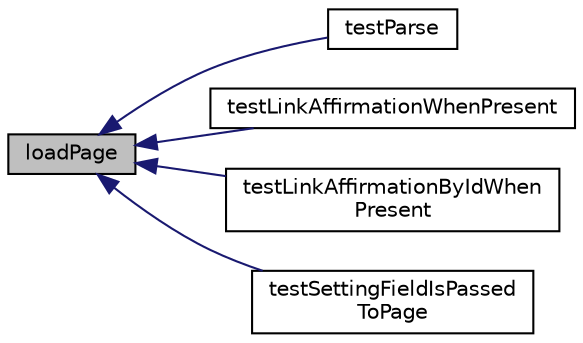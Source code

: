 digraph "loadPage"
{
  edge [fontname="Helvetica",fontsize="10",labelfontname="Helvetica",labelfontsize="10"];
  node [fontname="Helvetica",fontsize="10",shape=record];
  rankdir="LR";
  Node1 [label="loadPage",height=0.2,width=0.4,color="black", fillcolor="grey75", style="filled" fontcolor="black"];
  Node1 -> Node2 [dir="back",color="midnightblue",fontsize="10",style="solid",fontname="Helvetica"];
  Node2 [label="testParse",height=0.2,width=0.4,color="black", fillcolor="white", style="filled",URL="$class_test_of_parsed_page_access.html#aee18d5b983c5c5f663ae98732c55873c"];
  Node1 -> Node3 [dir="back",color="midnightblue",fontsize="10",style="solid",fontname="Helvetica"];
  Node3 [label="testLinkAffirmationWhenPresent",height=0.2,width=0.4,color="black", fillcolor="white", style="filled",URL="$class_test_of_parsed_page_access.html#a04d888fa52d471c13ec89cfdda5d6ea9"];
  Node1 -> Node4 [dir="back",color="midnightblue",fontsize="10",style="solid",fontname="Helvetica"];
  Node4 [label="testLinkAffirmationByIdWhen\lPresent",height=0.2,width=0.4,color="black", fillcolor="white", style="filled",URL="$class_test_of_parsed_page_access.html#acec12d473ef8dc003f45cc8c5e8c223c"];
  Node1 -> Node5 [dir="back",color="midnightblue",fontsize="10",style="solid",fontname="Helvetica"];
  Node5 [label="testSettingFieldIsPassed\lToPage",height=0.2,width=0.4,color="black", fillcolor="white", style="filled",URL="$class_test_of_parsed_page_access.html#aa2a0a0ecdbda65854f63e7e20b1e9e20"];
}
